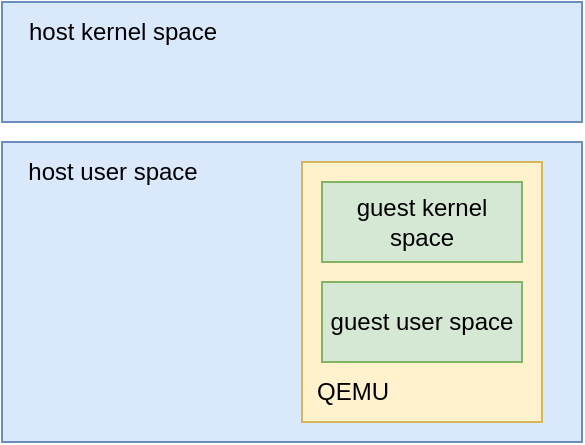 <mxfile version="20.1.4" type="github">
  <diagram id="1A78bwVTTKHf7mczSfF6" name="第 1 页">
    <mxGraphModel dx="1177" dy="825" grid="1" gridSize="10" guides="1" tooltips="1" connect="1" arrows="1" fold="1" page="1" pageScale="1" pageWidth="827" pageHeight="1169" math="0" shadow="0">
      <root>
        <mxCell id="0" />
        <mxCell id="1" parent="0" />
        <mxCell id="8VC5cO_oyUbM0IgMDiLv-1" value="" style="rounded=0;whiteSpace=wrap;html=1;fillColor=#dae8fc;strokeColor=#6c8ebf;" vertex="1" parent="1">
          <mxGeometry x="290" y="240" width="290" height="60" as="geometry" />
        </mxCell>
        <mxCell id="8VC5cO_oyUbM0IgMDiLv-2" value="" style="rounded=0;whiteSpace=wrap;html=1;fillColor=#dae8fc;strokeColor=#6c8ebf;" vertex="1" parent="1">
          <mxGeometry x="290" y="310" width="290" height="150" as="geometry" />
        </mxCell>
        <mxCell id="8VC5cO_oyUbM0IgMDiLv-3" value="host kernel space" style="text;html=1;align=center;verticalAlign=middle;resizable=0;points=[];autosize=1;strokeColor=none;fillColor=none;" vertex="1" parent="1">
          <mxGeometry x="290" y="240" width="120" height="30" as="geometry" />
        </mxCell>
        <mxCell id="8VC5cO_oyUbM0IgMDiLv-5" value="host user space" style="text;html=1;align=center;verticalAlign=middle;resizable=0;points=[];autosize=1;strokeColor=none;fillColor=none;" vertex="1" parent="1">
          <mxGeometry x="290" y="310" width="110" height="30" as="geometry" />
        </mxCell>
        <mxCell id="8VC5cO_oyUbM0IgMDiLv-6" value="" style="rounded=0;whiteSpace=wrap;html=1;fillColor=#fff2cc;strokeColor=#d6b656;" vertex="1" parent="1">
          <mxGeometry x="440" y="320" width="120" height="130" as="geometry" />
        </mxCell>
        <mxCell id="8VC5cO_oyUbM0IgMDiLv-7" value="QEMU" style="text;html=1;align=center;verticalAlign=middle;resizable=0;points=[];autosize=1;strokeColor=none;fillColor=none;" vertex="1" parent="1">
          <mxGeometry x="435" y="420" width="60" height="30" as="geometry" />
        </mxCell>
        <mxCell id="8VC5cO_oyUbM0IgMDiLv-8" value="guest kernel space" style="rounded=0;whiteSpace=wrap;html=1;fillColor=#d5e8d4;strokeColor=#82b366;" vertex="1" parent="1">
          <mxGeometry x="450" y="330" width="100" height="40" as="geometry" />
        </mxCell>
        <mxCell id="8VC5cO_oyUbM0IgMDiLv-9" value="guest user space" style="rounded=0;whiteSpace=wrap;html=1;fillColor=#d5e8d4;strokeColor=#82b366;" vertex="1" parent="1">
          <mxGeometry x="450" y="380" width="100" height="40" as="geometry" />
        </mxCell>
      </root>
    </mxGraphModel>
  </diagram>
</mxfile>
